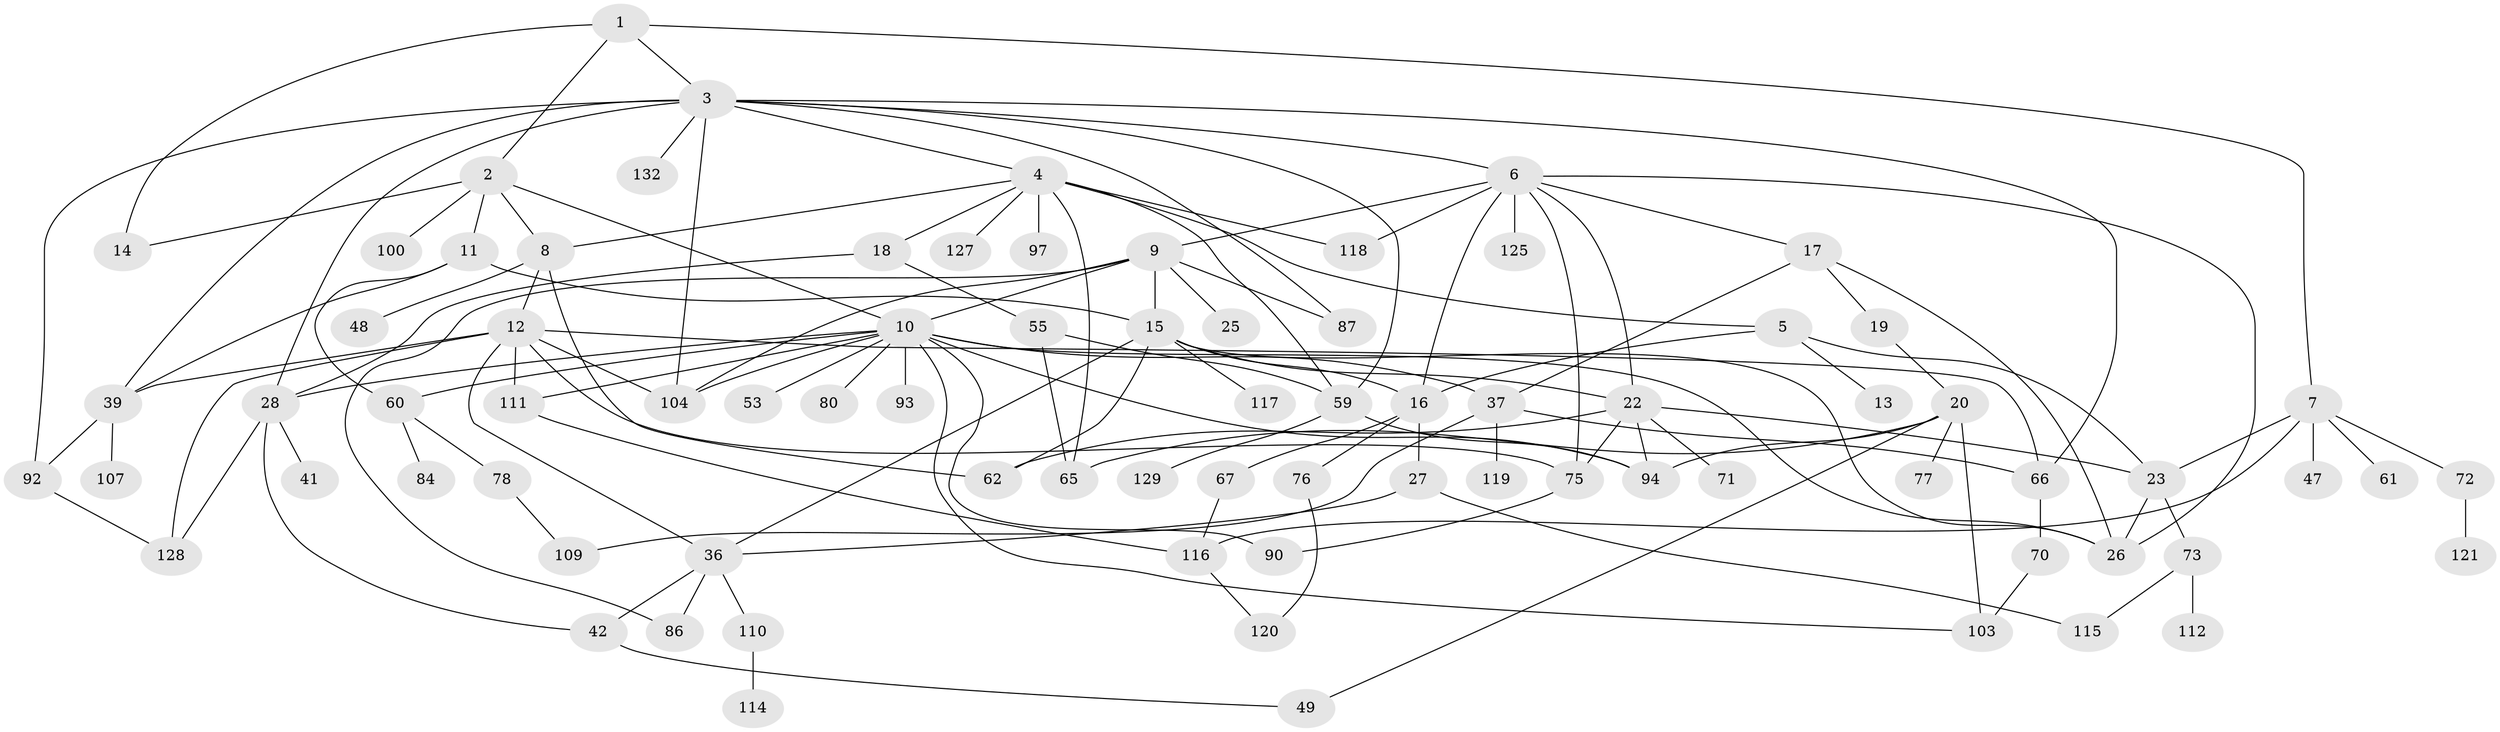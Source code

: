 // original degree distribution, {4: 0.1259259259259259, 6: 0.02962962962962963, 10: 0.007407407407407408, 7: 0.022222222222222223, 9: 0.007407407407407408, 5: 0.06666666666666667, 8: 0.007407407407407408, 1: 0.2222222222222222, 3: 0.22962962962962963, 2: 0.2814814814814815}
// Generated by graph-tools (version 1.1) at 2025/16/03/04/25 18:16:57]
// undirected, 81 vertices, 134 edges
graph export_dot {
graph [start="1"]
  node [color=gray90,style=filled];
  1;
  2;
  3 [super="+105"];
  4 [super="+63+64"];
  5;
  6 [super="+74"];
  7 [super="+106"];
  8;
  9 [super="+50"];
  10 [super="+34+31+33+52"];
  11;
  12 [super="+54+21+35"];
  13;
  14 [super="+43"];
  15 [super="+38+30+96"];
  16 [super="+24"];
  17;
  18;
  19;
  20 [super="+29"];
  22 [super="+57"];
  23 [super="+46+99"];
  25;
  26 [super="+40"];
  27 [super="+32"];
  28 [super="+45"];
  36 [super="+102"];
  37 [super="+58"];
  39 [super="+56+89"];
  41;
  42;
  47;
  48 [super="+79"];
  49;
  53;
  55;
  59;
  60;
  61;
  62 [super="+108+88"];
  65 [super="+123"];
  66 [super="+68"];
  67;
  70;
  71;
  72;
  73;
  75;
  76 [super="+122"];
  77;
  78 [super="+91"];
  80;
  84;
  86;
  87;
  90 [super="+135"];
  92 [super="+101"];
  93;
  94;
  97 [super="+98"];
  100;
  103;
  104 [super="+124+133"];
  107;
  109;
  110;
  111;
  112;
  114;
  115;
  116;
  117;
  118;
  119;
  120;
  121;
  125;
  127;
  128;
  129;
  132;
  1 -- 2;
  1 -- 3;
  1 -- 7;
  1 -- 14;
  2 -- 8;
  2 -- 11;
  2 -- 14;
  2 -- 100;
  2 -- 10;
  3 -- 4;
  3 -- 6;
  3 -- 39;
  3 -- 59;
  3 -- 66;
  3 -- 87;
  3 -- 104;
  3 -- 92;
  3 -- 132;
  3 -- 28;
  4 -- 5;
  4 -- 18;
  4 -- 118;
  4 -- 59;
  4 -- 65;
  4 -- 97;
  4 -- 8;
  4 -- 127;
  5 -- 13;
  5 -- 23;
  5 -- 16;
  6 -- 9;
  6 -- 17;
  6 -- 22;
  6 -- 26;
  6 -- 118;
  6 -- 125;
  6 -- 16;
  6 -- 75;
  7 -- 47;
  7 -- 61;
  7 -- 72;
  7 -- 116;
  7 -- 23;
  8 -- 12;
  8 -- 48;
  8 -- 62;
  9 -- 10 [weight=2];
  9 -- 25;
  9 -- 104 [weight=2];
  9 -- 87;
  9 -- 86;
  9 -- 15;
  10 -- 53;
  10 -- 80;
  10 -- 28;
  10 -- 37;
  10 -- 104;
  10 -- 111;
  10 -- 90;
  10 -- 60;
  10 -- 93;
  10 -- 26;
  10 -- 94;
  10 -- 103;
  11 -- 15;
  11 -- 60;
  11 -- 39;
  12 -- 111 [weight=2];
  12 -- 75;
  12 -- 104;
  12 -- 36;
  12 -- 128;
  12 -- 66;
  12 -- 39;
  15 -- 16;
  15 -- 26;
  15 -- 117;
  15 -- 22;
  15 -- 62;
  15 -- 36;
  16 -- 27;
  16 -- 76 [weight=2];
  16 -- 67;
  17 -- 19;
  17 -- 37;
  17 -- 26;
  18 -- 28;
  18 -- 55;
  19 -- 20;
  20 -- 77;
  20 -- 94;
  20 -- 49;
  20 -- 103;
  20 -- 65;
  22 -- 23;
  22 -- 71;
  22 -- 62;
  22 -- 75;
  22 -- 94;
  23 -- 73;
  23 -- 26;
  27 -- 115;
  27 -- 36;
  28 -- 41;
  28 -- 42;
  28 -- 128;
  36 -- 42;
  36 -- 86;
  36 -- 110;
  37 -- 66;
  37 -- 119;
  37 -- 109;
  39 -- 107;
  39 -- 92;
  42 -- 49;
  55 -- 59;
  55 -- 65;
  59 -- 129;
  59 -- 94;
  60 -- 78;
  60 -- 84;
  66 -- 70;
  67 -- 116;
  70 -- 103;
  72 -- 121;
  73 -- 112;
  73 -- 115;
  75 -- 90;
  76 -- 120;
  78 -- 109;
  92 -- 128;
  110 -- 114;
  111 -- 116;
  116 -- 120;
}
